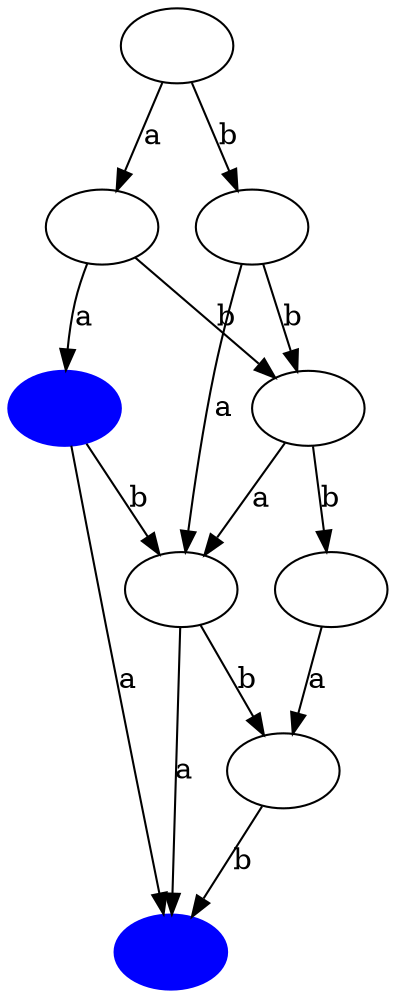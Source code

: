 // LexAutomat
digraph {
	<state.State object at 0x00F462C8> [label="" color=blue style=filled]
	<state.State object at 0x00EFE6D0> [label=""]
	<state.State object at 0x00FF32E0> [label="" color=blue style=filled]
	<state.State object at 0x00FE0EE0> [label=""]
	<state.State object at 0x00F462F8> [label=""]
	<state.State object at 0x02DFAB20> [label=""]
	<state.State object at 0x02DFA778> [label=""]
	<state.State object at 0x02DFABB0> [label=""]
	<state.State object at 0x02DFABF8> [label=""]
	<state.State object at 0x00EFE6D0> -> <state.State object at 0x00F462F8> [label=a]
	<state.State object at 0x00EFE6D0> -> <state.State object at 0x02DFABB0> [label=b]
	<state.State object at 0x00FF32E0> -> <state.State object at 0x00F462C8> [label=a]
	<state.State object at 0x00FF32E0> -> <state.State object at 0x00FE0EE0> [label=b]
	<state.State object at 0x00FE0EE0> -> <state.State object at 0x00F462C8> [label=a]
	<state.State object at 0x00FE0EE0> -> <state.State object at 0x02DFAB20> [label=b]
	<state.State object at 0x00F462F8> -> <state.State object at 0x00FF32E0> [label=a]
	<state.State object at 0x00F462F8> -> <state.State object at 0x02DFABF8> [label=b]
	<state.State object at 0x02DFAB20> -> <state.State object at 0x00F462C8> [label=b]
	<state.State object at 0x02DFA778> -> <state.State object at 0x02DFAB20> [label=a]
	<state.State object at 0x02DFABB0> -> <state.State object at 0x00FE0EE0> [label=a]
	<state.State object at 0x02DFABB0> -> <state.State object at 0x02DFABF8> [label=b]
	<state.State object at 0x02DFABF8> -> <state.State object at 0x00FE0EE0> [label=a]
	<state.State object at 0x02DFABF8> -> <state.State object at 0x02DFA778> [label=b]
}
